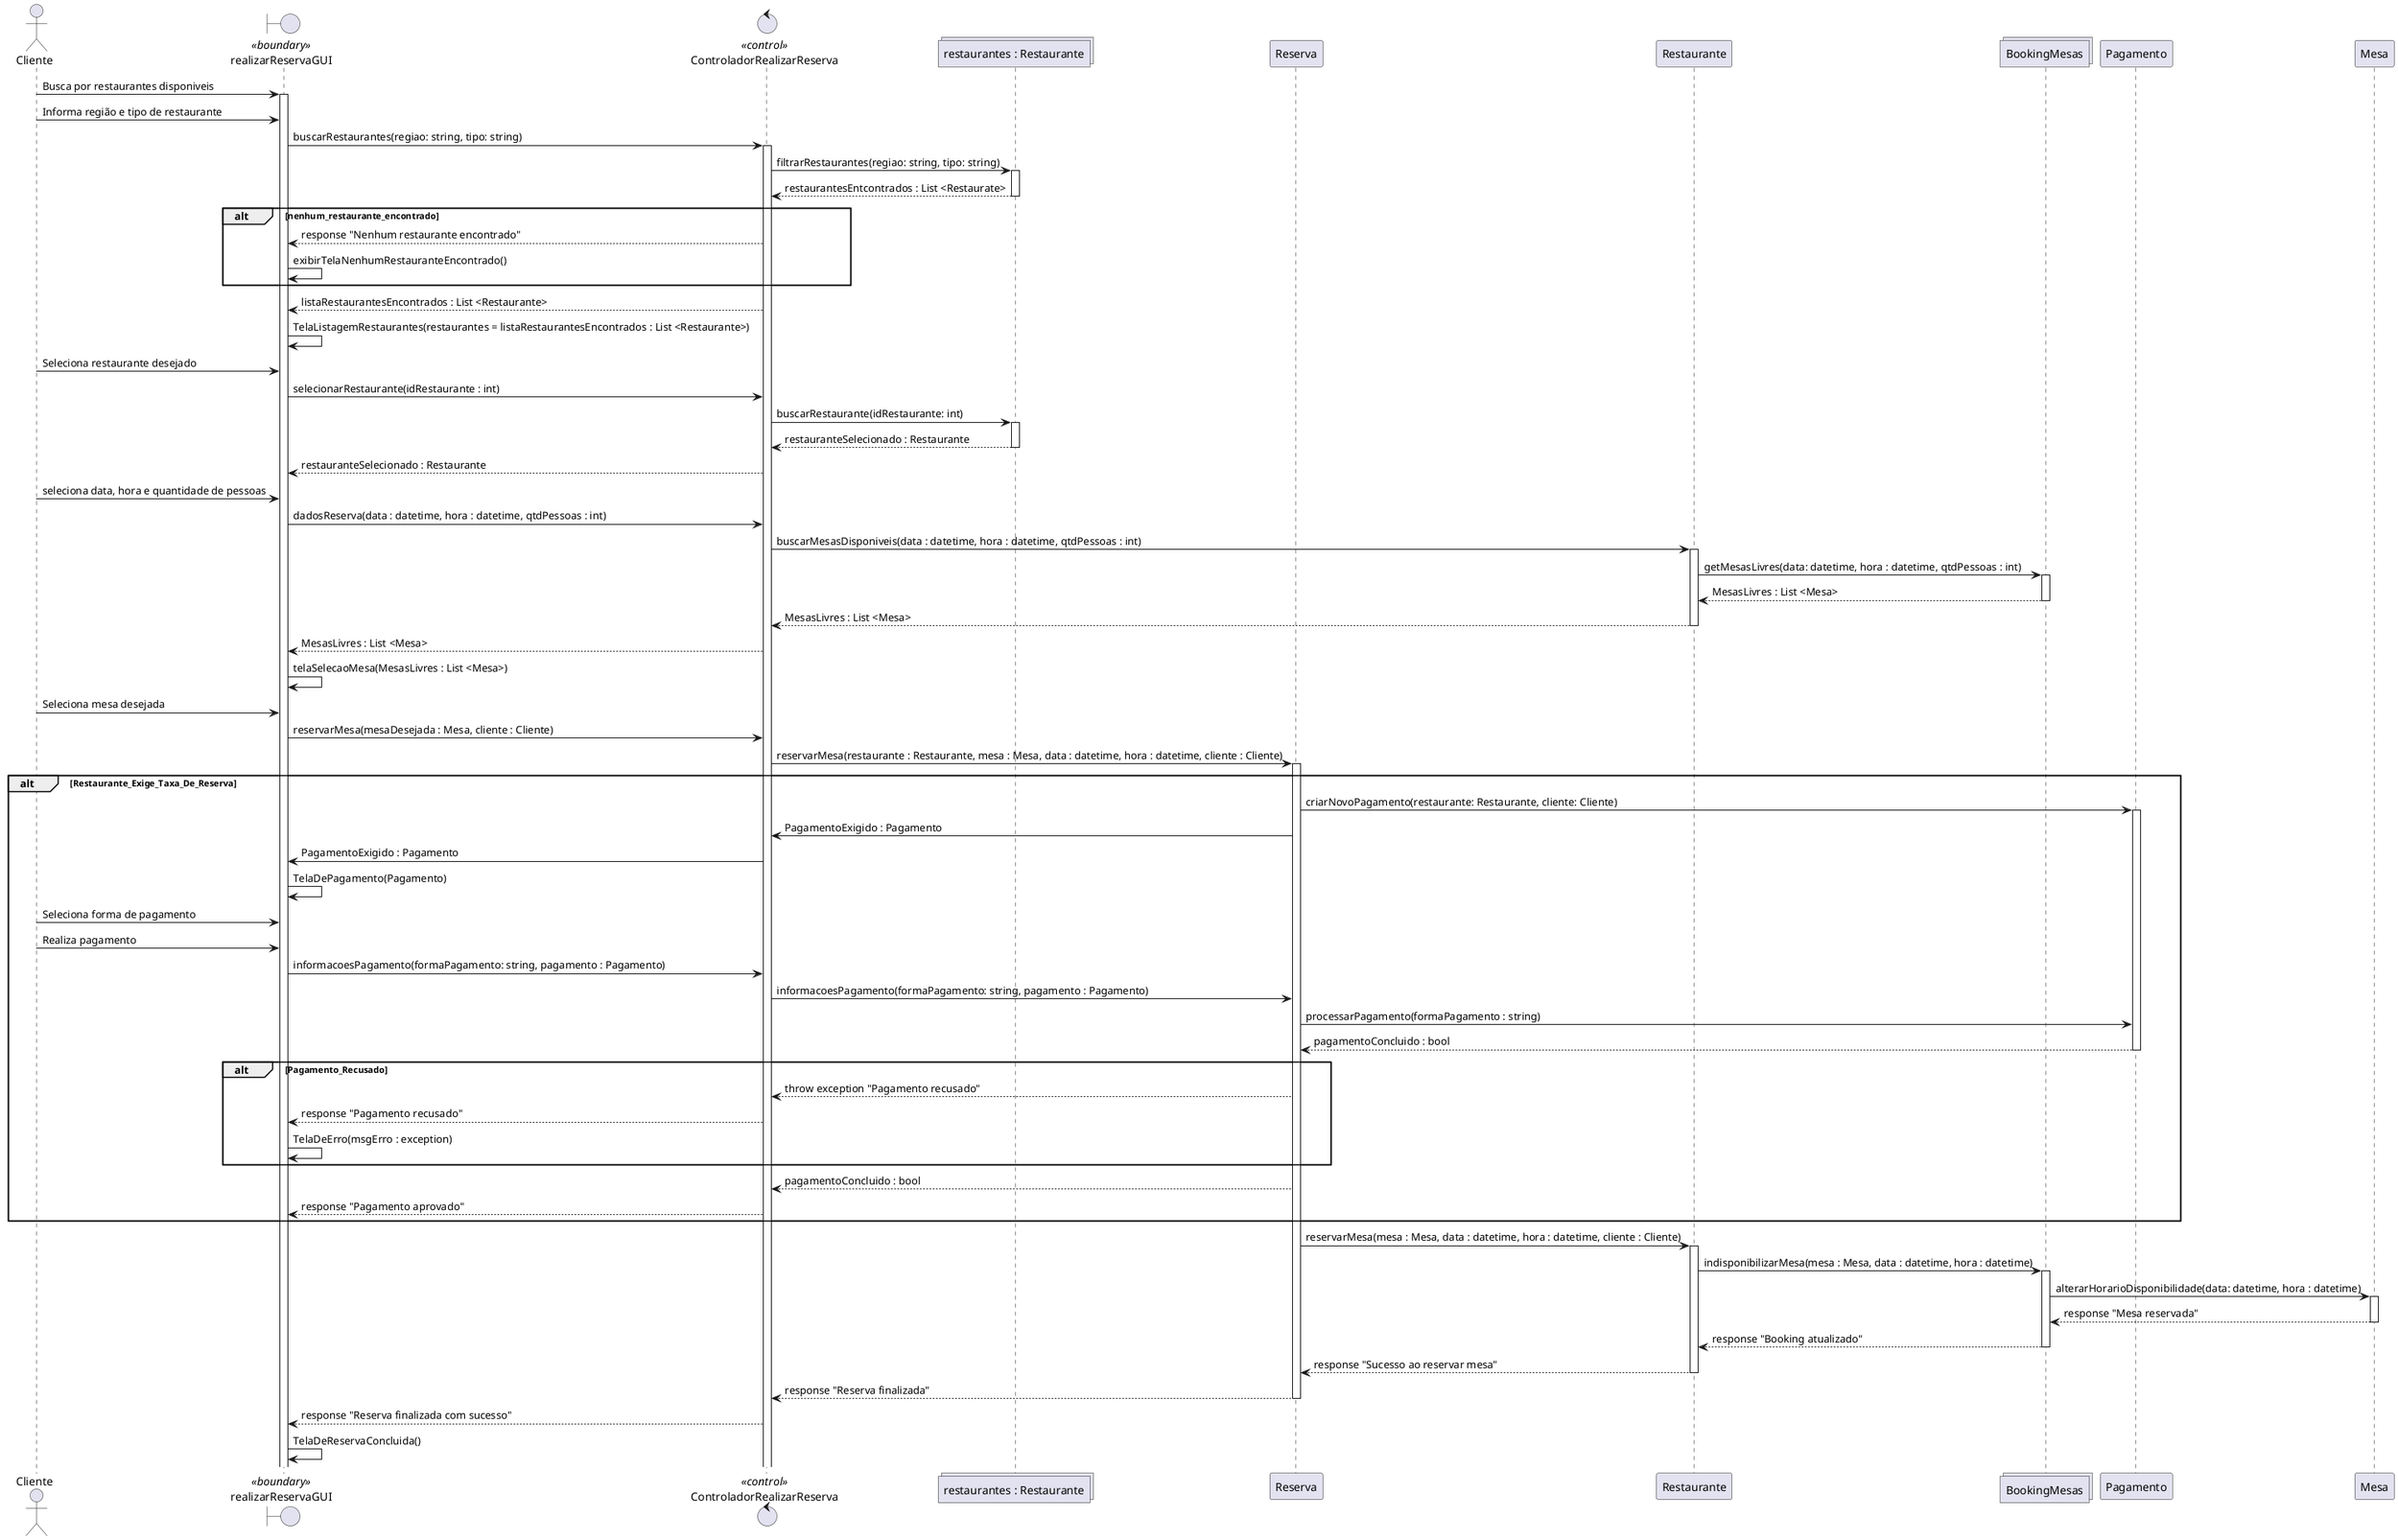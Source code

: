 @startuml

    actor Cliente as ator_cliente
    boundary realizarReservaGUI as fronteira <<boundary>>
    control ControladorRealizarReserva as controller <<control>>
    collections "restaurantes : Restaurante" as list_restaurante
    participant Reserva
    participant Restaurante
    collections "BookingMesas" as book
    participant Pagamento    
    participant Mesa

    ator_cliente -> fronteira : Busca por restaurantes disponiveis
    activate fronteira
    ator_cliente -> fronteira : Informa região e tipo de restaurante
    
    fronteira -> controller : buscarRestaurantes(regiao: string, tipo: string)
    activate controller
    controller -> list_restaurante : filtrarRestaurantes(regiao: string, tipo: string)
    activate list_restaurante
    list_restaurante --> controller : restaurantesEntcontrados : List <Restaurate>
    deactivate list_restaurante

    alt nenhum_restaurante_encontrado
        controller --> fronteira : response "Nenhum restaurante encontrado"
        fronteira -> fronteira : exibirTelaNenhumRestauranteEncontrado()
    end

    controller --> fronteira : listaRestaurantesEncontrados : List <Restaurante>
    fronteira -> fronteira : TelaListagemRestaurantes(restaurantes = listaRestaurantesEncontrados : List <Restaurante>)
    ator_cliente -> fronteira : Seleciona restaurante desejado
    fronteira -> controller : selecionarRestaurante(idRestaurante : int)
    controller -> list_restaurante : buscarRestaurante(idRestaurante: int)
    activate list_restaurante
    list_restaurante --> controller : restauranteSelecionado : Restaurante
    deactivate list_restaurante
    controller --> fronteira : restauranteSelecionado : Restaurante
    ator_cliente -> fronteira : seleciona data, hora e quantidade de pessoas
    fronteira -> controller : dadosReserva(data : datetime, hora : datetime, qtdPessoas : int)
    controller -> Restaurante : buscarMesasDisponiveis(data : datetime, hora : datetime, qtdPessoas : int)
    activate Restaurante
    Restaurante -> book : getMesasLivres(data: datetime, hora : datetime, qtdPessoas : int)
    activate book
    book --> Restaurante : MesasLivres : List <Mesa>
    deactivate book
    Restaurante --> controller : MesasLivres : List <Mesa>
    deactivate Restaurante
    controller --> fronteira : MesasLivres : List <Mesa>
    fronteira -> fronteira : telaSelecaoMesa(MesasLivres : List <Mesa>)
    ator_cliente -> fronteira : Seleciona mesa desejada
    fronteira -> controller : reservarMesa(mesaDesejada : Mesa, cliente : Cliente)
    controller -> Reserva : reservarMesa(restaurante : Restaurante, mesa : Mesa, data : datetime, hora : datetime, cliente : Cliente)
    activate Reserva
    alt Restaurante_Exige_Taxa_De_Reserva
        Reserva -> Pagamento : criarNovoPagamento(restaurante: Restaurante, cliente: Cliente)
        activate Pagamento
        Reserva -> controller : PagamentoExigido : Pagamento
        controller -> fronteira : PagamentoExigido : Pagamento
        fronteira -> fronteira : TelaDePagamento(Pagamento)
        ator_cliente -> fronteira : Seleciona forma de pagamento
        ator_cliente -> fronteira : Realiza pagamento
        fronteira -> controller : informacoesPagamento(formaPagamento: string, pagamento : Pagamento)
        controller -> Reserva : informacoesPagamento(formaPagamento: string, pagamento : Pagamento)
        Reserva -> Pagamento : processarPagamento(formaPagamento : string)
        Pagamento --> Reserva : pagamentoConcluido : bool
        deactivate Pagamento
        alt Pagamento_Recusado
            Reserva --> controller : throw exception "Pagamento recusado"
            controller --> fronteira : response "Pagamento recusado"
            fronteira -> fronteira : TelaDeErro(msgErro : exception)
        end
        Reserva --> controller : pagamentoConcluido : bool
        controller --> fronteira : response "Pagamento aprovado" 
    end
    Reserva -> Restaurante : reservarMesa(mesa : Mesa, data : datetime, hora : datetime, cliente : Cliente)
    activate Restaurante
    Restaurante -> book : indisponibilizarMesa(mesa : Mesa, data : datetime, hora : datetime)
    activate book
    book -> Mesa : alterarHorarioDisponibilidade(data: datetime, hora : datetime)
    activate Mesa
    Mesa --> book : response "Mesa reservada"
    deactivate Mesa
    book --> Restaurante : response "Booking atualizado"
    deactivate book
    Restaurante --> Reserva : response "Sucesso ao reservar mesa"
    deactivate Restaurante
    Reserva --> controller : response "Reserva finalizada"
    deactivate Reserva
    controller --> fronteira : response "Reserva finalizada com sucesso"
    fronteira -> fronteira : TelaDeReservaConcluida()

@enduml
